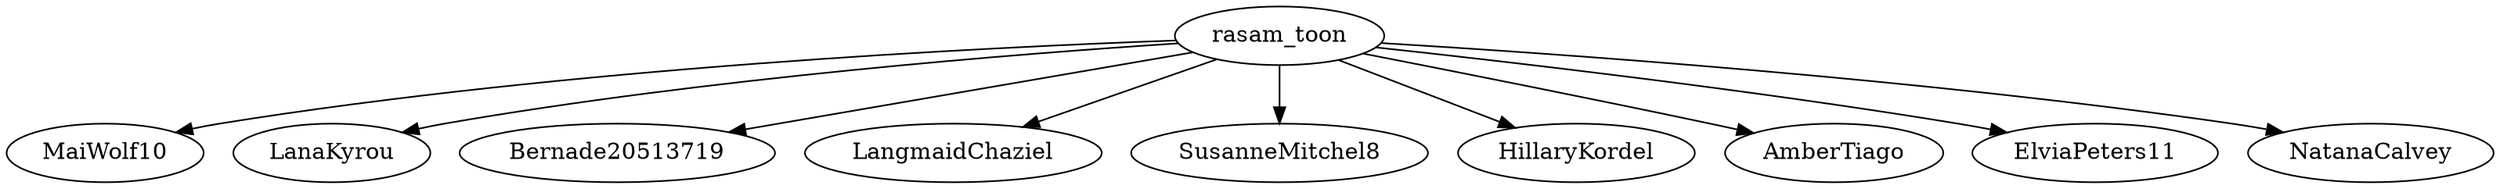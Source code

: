 strict digraph {
"rasam_toon" -> "MaiWolf10"
"rasam_toon" -> "LanaKyrou"
"rasam_toon" -> "Bernade20513719"
"rasam_toon" -> "LangmaidChaziel"
"rasam_toon" -> "SusanneMitchel8"
"rasam_toon" -> "HillaryKordel"
"rasam_toon" -> "AmberTiago"
"rasam_toon" -> "ElviaPeters11"
"rasam_toon" -> "NatanaCalvey"
}